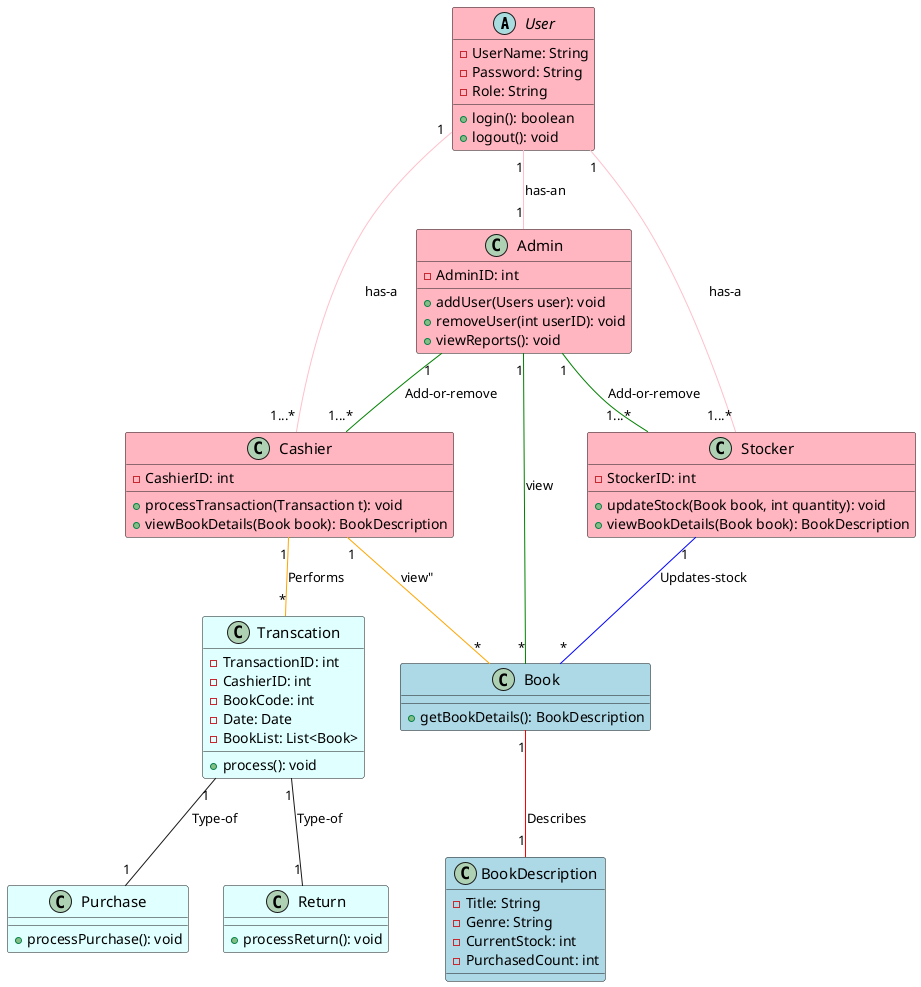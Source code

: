 @startuml

abstract class User #LightPink{
-UserName: String
-Password: String
-Role: String

+login(): boolean
+logout(): void
}

class Cashier #LightPink{
-CashierID: int
+processTransaction(Transaction t): void
+viewBookDetails(Book book): BookDescription
}

class Stocker #LightPink{
-StockerID: int
+updateStock(Book book, int quantity): void
+viewBookDetails(Book book): BookDescription
}

class Admin #LightPink{
-AdminID: int
+addUser(Users user): void
+removeUser(int userID): void
+viewReports(): void
}

class Book #LightBlue  {
+getBookDetails(): BookDescription
}

class BookDescription #LightBlue   {
-Title: String
-Genre: String
-CurrentStock: int
-PurchasedCount: int
}

class Transcation #LightCyan{
-TransactionID: int
-CashierID: int
-BookCode: int
-Date: Date
-BookList: List<Book>
+process(): void
}

class Purchase #LightCyan{
 +processPurchase(): void
}

class Return #LightCyan{
+processReturn(): void
}


User "1" -- "1...*" Cashier #pink:"has-a"
User "1" -- "1...*" Stocker #pink:"has-a"
User "1" -- "1" Admin  #pink:"has-an"

Stocker "1" -- "*" Book #blue:"Updates-stock"
Admin "1" -- "1...*" Cashier #green : "Add-or-remove"
Admin "1" -- "1...*" Stocker #green: "Add-or-remove"
Cashier "1" -- "*" Transcation #orange: "Performs"
Admin "1" -- "*" Book #green: "view"
Cashier"1" -- "*" Book #orange: "view""
Book "1" -- "1" BookDescription #red: "Describes"
Transcation"1" -- "1" Purchase : "Type-of"
Transcation"1" -- "1" Return : "Type-of"


skinparam class {
FontName Times New Roman
FontSize 15
 }




@enduml




